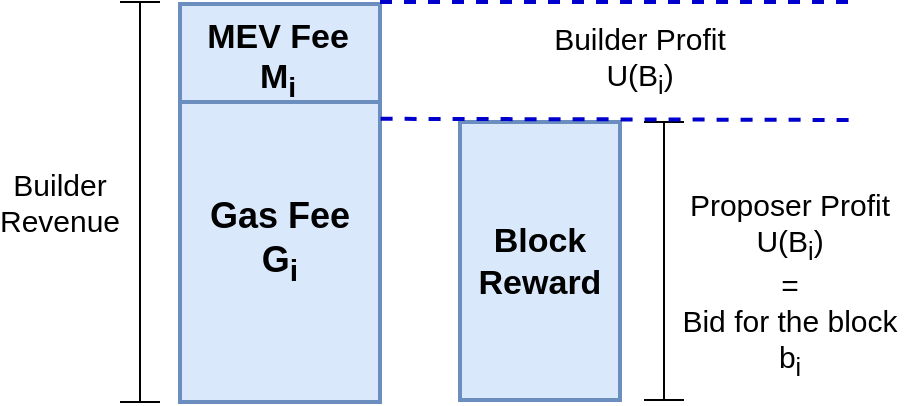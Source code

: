 <mxfile version="24.3.1" type="github">
  <diagram name="Page-1" id="0UnwTJudox5gGDrRf6sW">
    <mxGraphModel dx="632" dy="409" grid="1" gridSize="10" guides="1" tooltips="1" connect="1" arrows="1" fold="1" page="1" pageScale="1" pageWidth="827" pageHeight="1169" math="0" shadow="0">
      <root>
        <mxCell id="0" />
        <mxCell id="1" parent="0" />
        <mxCell id="9DVr0RfTGfistkqim74h-19" value="" style="rounded=0;whiteSpace=wrap;html=1;strokeWidth=2;fillColor=#dae8fc;strokeColor=#6c8ebf;" vertex="1" parent="1">
          <mxGeometry x="150" y="391" width="100" height="49" as="geometry" />
        </mxCell>
        <mxCell id="9DVr0RfTGfistkqim74h-3" value="" style="rounded=0;whiteSpace=wrap;html=1;strokeWidth=2;fillColor=#dae8fc;strokeColor=#6c8ebf;" vertex="1" parent="1">
          <mxGeometry x="150" y="440" width="100" height="150" as="geometry" />
        </mxCell>
        <mxCell id="9DVr0RfTGfistkqim74h-5" value="" style="rounded=0;whiteSpace=wrap;html=1;strokeWidth=2;fillColor=#dae8fc;strokeColor=#6c8ebf;" vertex="1" parent="1">
          <mxGeometry x="290" y="450" width="80" height="139" as="geometry" />
        </mxCell>
        <mxCell id="9DVr0RfTGfistkqim74h-7" value="&lt;font style=&quot;font-size: 17px;&quot;&gt;&lt;b&gt;MEV Fee&lt;/b&gt;&lt;/font&gt;&lt;div style=&quot;font-size: 17px;&quot;&gt;&lt;font style=&quot;font-size: 17px;&quot;&gt;&lt;b&gt;&lt;font style=&quot;font-size: 17px;&quot;&gt;M&lt;/font&gt;&lt;font style=&quot;font-size: 17px;&quot;&gt;&lt;sub&gt;i&lt;/sub&gt;&lt;/font&gt;&lt;/b&gt;&lt;/font&gt;&lt;/div&gt;" style="text;html=1;align=center;verticalAlign=middle;whiteSpace=wrap;rounded=0;" vertex="1" parent="1">
          <mxGeometry x="149" y="399" width="100" height="40" as="geometry" />
        </mxCell>
        <mxCell id="9DVr0RfTGfistkqim74h-9" value="&lt;font style=&quot;font-size: 18px;&quot;&gt;&lt;b&gt;Gas Fee&lt;/b&gt;&lt;/font&gt;&lt;div&gt;&lt;font style=&quot;font-size: 18px;&quot;&gt;&lt;b&gt;G&lt;sub&gt;i&lt;/sub&gt;&lt;/b&gt;&lt;/font&gt;&lt;/div&gt;" style="text;html=1;align=center;verticalAlign=middle;whiteSpace=wrap;rounded=0;" vertex="1" parent="1">
          <mxGeometry x="150" y="490" width="100" height="40" as="geometry" />
        </mxCell>
        <mxCell id="9DVr0RfTGfistkqim74h-10" value="" style="shape=crossbar;whiteSpace=wrap;html=1;rounded=1;direction=south;" vertex="1" parent="1">
          <mxGeometry x="120" y="390" width="20" height="200" as="geometry" />
        </mxCell>
        <mxCell id="9DVr0RfTGfistkqim74h-11" value="&lt;font style=&quot;font-size: 15px;&quot;&gt;Builder Profit&lt;/font&gt;&lt;div style=&quot;font-size: 15px;&quot;&gt;&lt;font style=&quot;font-size: 15px;&quot;&gt;U(B&lt;sub style=&quot;&quot;&gt;i&lt;/sub&gt;)&lt;/font&gt;&lt;/div&gt;" style="text;html=1;align=center;verticalAlign=middle;whiteSpace=wrap;rounded=0;" vertex="1" parent="1">
          <mxGeometry x="330" y="404" width="100" height="30" as="geometry" />
        </mxCell>
        <mxCell id="9DVr0RfTGfistkqim74h-12" value="" style="shape=crossbar;whiteSpace=wrap;html=1;rounded=1;direction=south;" vertex="1" parent="1">
          <mxGeometry x="382" y="450" width="20" height="139" as="geometry" />
        </mxCell>
        <mxCell id="9DVr0RfTGfistkqim74h-13" value="" style="endArrow=none;dashed=1;html=1;rounded=0;strokeWidth=2;strokeColor=#0000CC;" edge="1" parent="1">
          <mxGeometry width="50" height="50" relative="1" as="geometry">
            <mxPoint x="250" y="390" as="sourcePoint" />
            <mxPoint x="490" y="390" as="targetPoint" />
          </mxGeometry>
        </mxCell>
        <mxCell id="9DVr0RfTGfistkqim74h-14" value="" style="endArrow=none;dashed=1;html=1;rounded=0;strokeWidth=2;strokeColor=#0000CC;exitX=1.003;exitY=0.056;exitDx=0;exitDy=0;exitPerimeter=0;" edge="1" parent="1" source="9DVr0RfTGfistkqim74h-3">
          <mxGeometry width="50" height="50" relative="1" as="geometry">
            <mxPoint x="270" y="449" as="sourcePoint" />
            <mxPoint x="490" y="449" as="targetPoint" />
          </mxGeometry>
        </mxCell>
        <mxCell id="9DVr0RfTGfistkqim74h-15" value="&lt;font style=&quot;font-size: 15px;&quot;&gt;Proposer Profit&lt;/font&gt;&lt;div style=&quot;font-size: 15px;&quot;&gt;&lt;font style=&quot;font-size: 15px;&quot;&gt;U(B&lt;sub style=&quot;&quot;&gt;i&lt;/sub&gt;)&lt;/font&gt;&lt;/div&gt;&lt;div style=&quot;font-size: 15px;&quot;&gt;=&lt;/div&gt;&lt;div style=&quot;font-size: 15px;&quot;&gt;Bid for the block&lt;/div&gt;&lt;div style=&quot;font-size: 15px;&quot;&gt;b&lt;sub&gt;i&lt;/sub&gt;&lt;/div&gt;" style="text;html=1;align=center;verticalAlign=middle;whiteSpace=wrap;rounded=0;" vertex="1" parent="1">
          <mxGeometry x="391" y="516" width="128" height="30" as="geometry" />
        </mxCell>
        <mxCell id="9DVr0RfTGfistkqim74h-16" value="&lt;font style=&quot;font-size: 15px;&quot;&gt;Builder Revenue&lt;/font&gt;" style="text;html=1;align=center;verticalAlign=middle;whiteSpace=wrap;rounded=0;" vertex="1" parent="1">
          <mxGeometry x="60" y="475" width="60" height="30" as="geometry" />
        </mxCell>
        <mxCell id="9DVr0RfTGfistkqim74h-17" value="&lt;span style=&quot;font-size: 17px;&quot;&gt;&lt;b&gt;Block Reward&lt;/b&gt;&lt;/span&gt;" style="text;html=1;align=center;verticalAlign=middle;whiteSpace=wrap;rounded=0;" vertex="1" parent="1">
          <mxGeometry x="280" y="499.5" width="100" height="40" as="geometry" />
        </mxCell>
      </root>
    </mxGraphModel>
  </diagram>
</mxfile>
